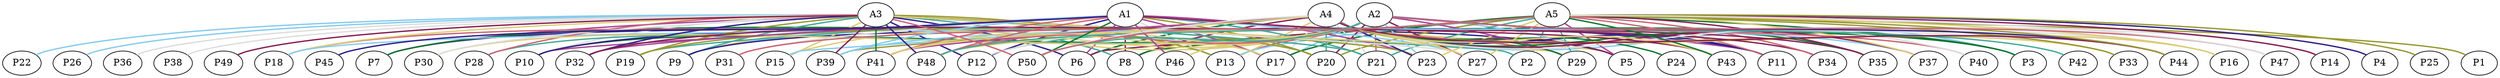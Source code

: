 graph {
	graph [rankdir=BT]
	A1
	A2
	A3
	A4
	A5
	P1
	P1 -- A5 [color="#999933" style=bold]
	P2
	P2 -- A3 [color="#44AA99" style=bold]
	P2 -- A5 [color="#44AA99" style=bold]
	P3
	P3 -- A1 [color="#117733" style=bold]
	P3 -- A5 [color="#117733" style=bold]
	P3 -- A4 [color="#88CCEE" style=bold]
	P3 -- A2 [color="#117733" style=bold]
	P4
	P4 -- A5 [color="#332288" style=bold]
	P5
	P5 -- A1 [color="#DDCC77" style=bold]
	P5 -- A2 [color="#88CCEE" style=bold]
	P5 -- A3 [color="#332288" style=bold]
	P5 -- A5 [color="#AA4499" style=bold]
	P5 -- A4 [color="#882255" style=bold]
	P6
	P6 -- A2 [color="#DDDDDD" style=bold]
	P6 -- A4 [color="#117733" style=bold]
	P6 -- A1 [color="#AA4499" style=bold]
	P6 -- A3 [color="#332288" style=bold]
	P6 -- A5 [color="#882255" style=bold]
	P7
	P7 -- A3 [color="#AA4499" style=bold]
	P7 -- A1 [color="#332288" style=bold]
	P7 -- A4 [color="#117733" style=bold]
	P8
	P8 -- A3 [color="#44AA99" style=bold]
	P8 -- A4 [color="#882255" style=bold]
	P8 -- A5 [color="#117733" style=bold]
	P8 -- A2 [color="#999933" style=bold]
	P8 -- A1 [color="#882255" style=bold]
	P9
	P9 -- A2 [color="#DDCC77" style=bold]
	P9 -- A3 [color="#44AA99" style=bold]
	P9 -- A1 [color="#88CCEE" style=bold]
	P9 -- A4 [color="#332288" style=bold]
	P10
	P10 -- A1 [color="#AA4499" style=bold]
	P10 -- A4 [color="#332288" style=bold]
	P10 -- A2 [color="#117733" style=bold]
	P10 -- A3 [color="#DDDDDD" style=bold]
	P11
	P11 -- A5 [color="#CC6677" style=bold]
	P11 -- A2 [color="#AA4499" style=bold]
	P11 -- A3 [color="#332288" style=bold]
	P11 -- A4 [color="#332288" style=bold]
	P12
	P12 -- A3 [color="#332288" style=bold]
	P12 -- A1 [color="#332288" style=bold]
	P12 -- A5 [color="#DDDDDD" style=bold]
	P12 -- A2 [color="#44AA99" style=bold]
	P13
	P13 -- A2 [color="#CC6677" style=bold]
	P13 -- A1 [color="#DDDDDD" style=bold]
	P13 -- A5 [color="#88CCEE" style=bold]
	P13 -- A3 [color="#999933" style=bold]
	P13 -- A4 [color="#DDCC77" style=bold]
	P14
	P14 -- A2 [color="#DDDDDD" style=bold]
	P14 -- A5 [color="#882255" style=bold]
	P15
	P15 -- A4 [color="#88CCEE" style=bold]
	P15 -- A2 [color="#DDCC77" style=bold]
	P15 -- A3 [color="#DDCC77" style=bold]
	P16
	P16 -- A5 [color="#DDCC77" style=bold]
	P16 -- A2 [color="#DDDDDD" style=bold]
	P16 -- A4 [color="#DDCC77" style=bold]
	P17
	P17 -- A5 [color="#117733" style=bold]
	P17 -- A1 [color="#AA4499" style=bold]
	P17 -- A2 [color="#88CCEE" style=bold]
	P17 -- A4 [color="#DDDDDD" style=bold]
	P17 -- A3 [color="#DDCC77" style=bold]
	P18
	P18 -- A1 [color="#CC6677" style=bold]
	P18 -- A4 [color="#88CCEE" style=bold]
	P18 -- A3 [color="#DDCC77" style=bold]
	P19
	P19 -- A3 [color="#999933" style=bold]
	P19 -- A1 [color="#44AA99" style=bold]
	P19 -- A5 [color="#999933" style=bold]
	P20
	P20 -- A1 [color="#999933" style=bold]
	P20 -- A2 [color="#882255" style=bold]
	P20 -- A5 [color="#999933" style=bold]
	P20 -- A4 [color="#44AA99" style=bold]
	P20 -- A3 [color="#999933" style=bold]
	P21
	P21 -- A3 [color="#44AA99" style=bold]
	P21 -- A5 [color="#44AA99" style=bold]
	P21 -- A1 [color="#44AA99" style=bold]
	P21 -- A2 [color="#CC6677" style=bold]
	P21 -- A4 [color="#DDDDDD" style=bold]
	P22
	P22 -- A3 [color="#88CCEE" style=bold]
	P23
	P23 -- A3 [color="#999933" style=bold]
	P23 -- A4 [color="#332288" style=bold]
	P23 -- A2 [color="#88CCEE" style=bold]
	P23 -- A1 [color="#AA4499" style=bold]
	P23 -- A5 [color="#DDCC77" style=bold]
	P24
	P24 -- A4 [color="#117733" style=bold]
	P25
	P25 -- A5 [color="#999933" style=bold]
	P26
	P26 -- A3 [color="#88CCEE" style=bold]
	P27
	P27 -- A3 [color="#DDDDDD" style=bold]
	P27 -- A4 [color="#DDCC77" style=bold]
	P27 -- A1 [color="#88CCEE" style=bold]
	P27 -- A2 [color="#882255" style=bold]
	P27 -- A5 [color="#DDCC77" style=bold]
	P28
	P28 -- A2 [color="#44AA99" style=bold]
	P28 -- A3 [color="#CC6677" style=bold]
	P29
	P29 -- A2 [color="#AA4499" style=bold]
	P29 -- A1 [color="#CC6677" style=bold]
	P29 -- A4 [color="#117733" style=bold]
	P29 -- A5 [color="#44AA99" style=bold]
	P29 -- A3 [color="#DDCC77" style=bold]
	P30
	P30 -- A2 [color="#DDCC77" style=bold]
	P30 -- A3 [color="#DDDDDD" style=bold]
	P31
	P31 -- A4 [color="#CC6677" style=bold]
	P31 -- A1 [color="#DDDDDD" style=bold]
	P32
	P32 -- A1 [color="#AA4499" style=bold]
	P32 -- A3 [color="#332288" style=bold]
	P32 -- A5 [color="#882255" style=bold]
	P33
	P33 -- A4 [color="#DDCC77" style=bold]
	P33 -- A2 [color="#DDDDDD" style=bold]
	P33 -- A5 [color="#999933" style=bold]
	P34
	P34 -- A1 [color="#882255" style=bold]
	P34 -- A5 [color="#CC6677" style=bold]
	P35
	P35 -- A4 [color="#117733" style=bold]
	P35 -- A5 [color="#882255" style=bold]
	P35 -- A1 [color="#882255" style=bold]
	P36
	P36 -- A3 [color="#DDDDDD" style=bold]
	P37
	P37 -- A1 [color="#88CCEE" style=bold]
	P37 -- A5 [color="#DDCC77" style=bold]
	P37 -- A4 [color="#882255" style=bold]
	P38
	P38 -- A3 [color="#DDDDDD" style=bold]
	P39
	P39 -- A5 [color="#88CCEE" style=bold]
	P39 -- A4 [color="#999933" style=bold]
	P39 -- A3 [color="#882255" style=bold]
	P39 -- A1 [color="#88CCEE" style=bold]
	P40
	P40 -- A4 [color="#DDDDDD" style=bold]
	P40 -- A2 [color="#CC6677" style=bold]
	P41
	P41 -- A5 [color="#DDCC77" style=bold]
	P41 -- A4 [color="#AA4499" style=bold]
	P41 -- A2 [color="#DDCC77" style=bold]
	P41 -- A1 [color="#CC6677" style=bold]
	P41 -- A3 [color="#117733" style=bold]
	P42
	P42 -- A2 [color="#44AA99" style=bold]
	P43
	P43 -- A4 [color="#DDCC77" style=bold]
	P43 -- A1 [color="#882255" style=bold]
	P43 -- A5 [color="#117733" style=bold]
	P44
	P44 -- A5 [color="#999933" style=bold]
	P44 -- A2 [color="#332288" style=bold]
	P44 -- A4 [color="#882255" style=bold]
	P45
	P45 -- A1 [color="#332288" style=bold]
	P46
	P46 -- A2 [color="#DDCC77" style=bold]
	P46 -- A1 [color="#AA4499" style=bold]
	P47
	P47 -- A5 [color="#DDDDDD" style=bold]
	P47 -- A2 [color="#CC6677" style=bold]
	P48
	P48 -- A4 [color="#DDCC77" style=bold]
	P48 -- A1 [color="#CC6677" style=bold]
	P48 -- A3 [color="#332288" style=bold]
	P48 -- A2 [color="#CC6677" style=bold]
	P48 -- A5 [color="#44AA99" style=bold]
	P49
	P49 -- A3 [color="#882255" style=bold]
	P50
	P50 -- A4 [color="#DDDDDD" style=bold]
	P50 -- A1 [color="#117733" style=bold]
	P50 -- A3 [color="#CC6677" style=bold]
	P50 -- A2 [color="#44AA99" style=bold]
	P50 -- A5 [color="#CC6677" style=bold]
}
